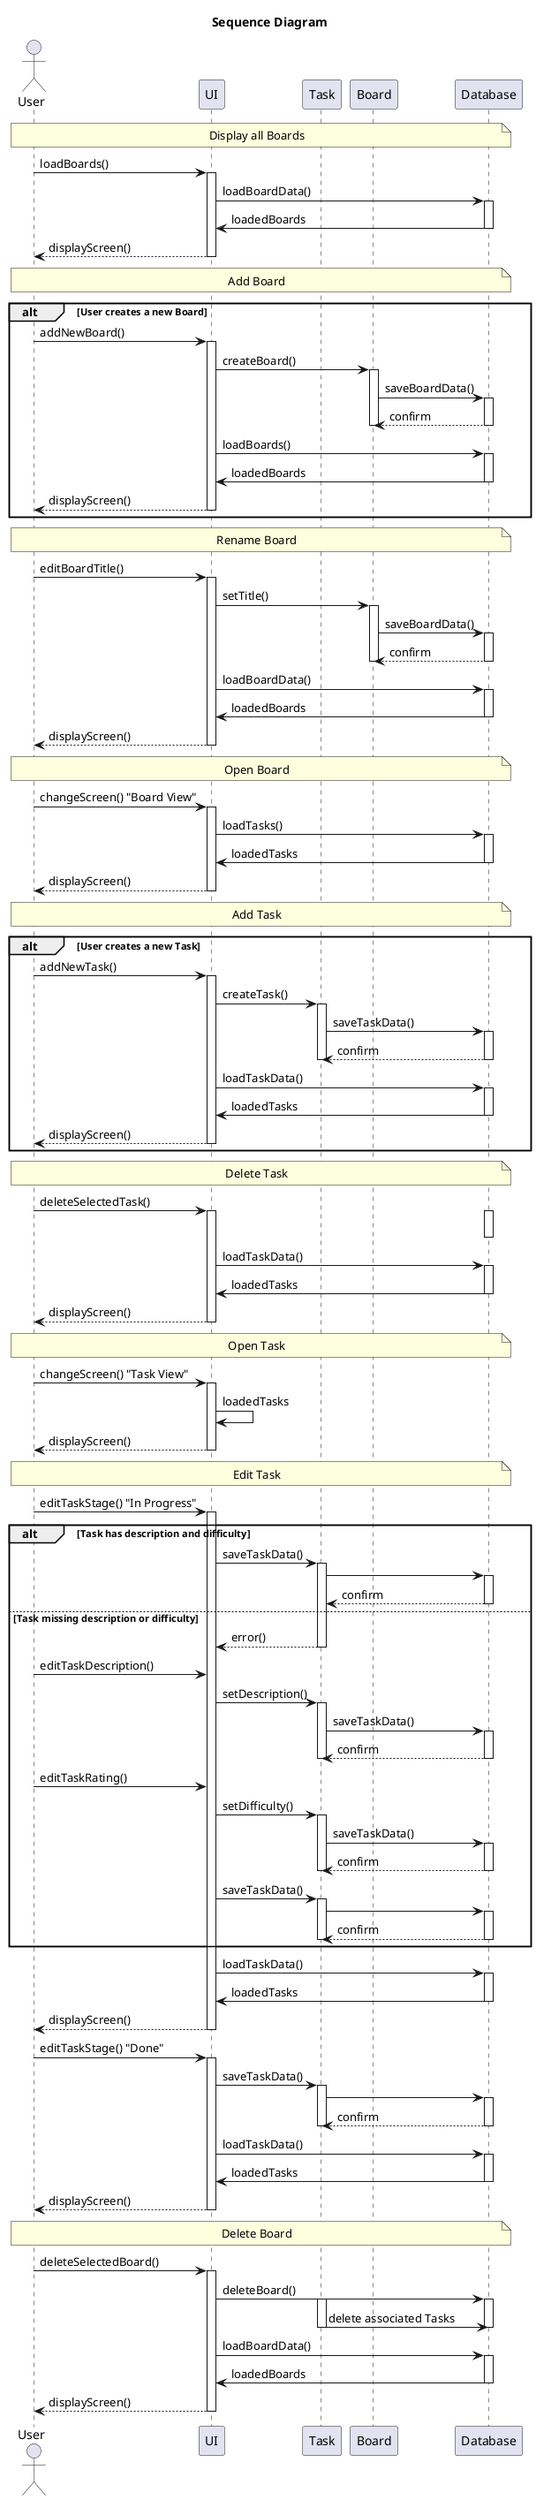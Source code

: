 @startuml sequenceDiagram

title Sequence Diagram

actor User
participant "UI" as UI
participant "Task" as T
participant "Board" as B
participant "Database" as DB

'Initial load Boards list
note over User, DB: Display all Boards
User -> UI: loadBoards()
activate UI
UI -> DB: loadBoardData()
activate DB
DB -> UI: loadedBoards
deactivate DB
UI --> User: displayScreen()
deactivate UI

'Create new Board
note over User, DB: Add Board
alt User creates a new Board
  User -> UI: addNewBoard()
  activate UI
  UI -> B: createBoard()
  activate B
  B -> DB: saveBoardData()
  activate DB
  DB --> B: confirm
  deactivate DB
  deactivate B
  UI -> DB: loadBoards()
  activate DB
  DB -> UI: loadedBoards
  deactivate DB
  UI --> User: displayScreen()
  deactivate UI
end

'Rename Board title
note over User, DB: Rename Board
User -> UI: editBoardTitle()
activate UI
UI -> B: setTitle()
activate B
B -> DB: saveBoardData()
activate DB
DB --> B: confirm
deactivate DB
deactivate B
UI -> DB: loadBoardData()
activate DB
DB -> UI: loadedBoards
deactivate DB
UI --> User: displayScreen()
deactivate UI

'Open Board
note over User, DB: Open Board
User -> UI: changeScreen() "Board View"
activate UI
UI -> DB: loadTasks()
activate DB
DB -> UI: loadedTasks
deactivate DB
UI --> User: displayScreen()
deactivate UI

'Create new Task
note over User, DB: Add Task
alt User creates a new Task
  User -> UI: addNewTask()
  activate UI
  UI -> T: createTask()
  activate T
  T -> DB: saveTaskData()
  activate DB
  DB --> T: confirm
  deactivate DB
  deactivate T
  UI -> DB: loadTaskData()
  activate DB
  DB -> UI: loadedTasks
  deactivate DB
  UI --> User: displayScreen()
  deactivate UI
end

'Delete Task
note over User, DB: Delete Task
User -> UI: deleteSelectedTask()
activate UI
activate DB
deactivate DB
UI -> DB: loadTaskData()
activate DB
DB -> UI: loadedTasks
deactivate DB
UI --> User: displayScreen()
deactivate UI

'Open Task
note over User, DB: Open Task
User -> UI: changeScreen() "Task View"
activate UI
UI -> UI: loadedTasks
UI --> User: displayScreen()
deactivate UI

'Edit Task Stages
note over User, DB: Edit Task
User -> UI: editTaskStage() "In Progress"
activate UI
alt Task has description and difficulty
  UI -> T: saveTaskData()
  activate T
  T -> DB:
  activate DB
  DB --> T: confirm
  deactivate DB
else Task missing description or difficulty
  T --> UI: error() 
  deactivate T
  User -> UI: editTaskDescription()
  UI -> T: setDescription()
  activate T
  T -> DB: saveTaskData()
  activate DB
  DB --> T: confirm
  deactivate T
  deactivate DB
  User -> UI: editTaskRating()
  UI -> T: setDifficulty()
  activate T
  T -> DB: saveTaskData()
  activate DB
  DB --> T: confirm
  deactivate T
  deactivate DB
  UI -> T: saveTaskData()
  activate T
  T -> DB:
  activate DB
  DB --> T: confirm
  deactivate DB
  deactivate T
end
UI -> DB: loadTaskData()
activate DB
DB -> UI: loadedTasks
deactivate DB
UI --> User: displayScreen()
deactivate UI

User -> UI: editTaskStage() "Done"
activate UI
UI -> T: saveTaskData()
activate T
T -> DB:
activate DB
DB --> T: confirm
deactivate T
deactivate DB
UI -> DB: loadTaskData()
activate DB
DB -> UI: loadedTasks
deactivate DB
UI --> User: displayScreen()
deactivate UI

'Delete Board
note over User, DB: Delete Board
User -> UI: deleteSelectedBoard()
activate UI
UI -> DB: deleteBoard()
activate DB
activate T
T-> DB: delete associated Tasks
deactivate T
deactivate DB
UI -> DB: loadBoardData()
activate DB
DB -> UI: loadedBoards
deactivate DB
UI --> User: displayScreen()
deactivate UI

@enduml
